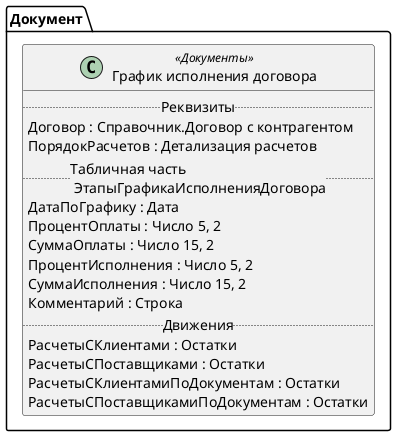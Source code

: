 ﻿@startuml ГрафикИсполненияДоговора
'!include templates.wsd
'..\include templates.wsd
class Документ.ГрафикИсполненияДоговора as "График исполнения договора" <<Документы>>
{
..Реквизиты..
Договор : Справочник.Договор с контрагентом
ПорядокРасчетов : Детализация расчетов
..Табличная часть \n ЭтапыГрафикаИсполненияДоговора..
ДатаПоГрафику : Дата
ПроцентОплаты : Число 5, 2
СуммаОплаты : Число 15, 2
ПроцентИсполнения : Число 5, 2
СуммаИсполнения : Число 15, 2
Комментарий : Строка
..Движения..
РасчетыСКлиентами : Остатки
РасчетыСПоставщиками : Остатки
РасчетыСКлиентамиПоДокументам : Остатки
РасчетыСПоставщикамиПоДокументам : Остатки
}
@enduml
